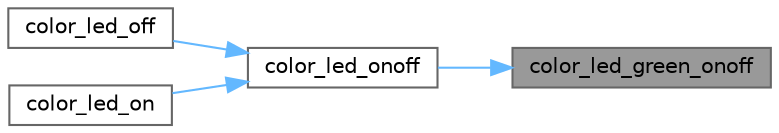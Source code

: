 digraph "color_led_green_onoff"
{
 // LATEX_PDF_SIZE
  bgcolor="transparent";
  edge [fontname=Helvetica,fontsize=10,labelfontname=Helvetica,labelfontsize=10];
  node [fontname=Helvetica,fontsize=10,shape=box,height=0.2,width=0.4];
  rankdir="RL";
  Node1 [id="Node000001",label="color_led_green_onoff",height=0.2,width=0.4,color="gray40", fillcolor="grey60", style="filled", fontcolor="black",tooltip="Switches on/off the green component of color LED 0."];
  Node1 -> Node2 [id="edge1_Node000001_Node000002",dir="back",color="steelblue1",style="solid",tooltip=" "];
  Node2 [id="Node000002",label="color_led_onoff",height=0.2,width=0.4,color="grey40", fillcolor="white", style="filled",URL="$group__LEDS.html#ga17a899bd719b38cfad2b6c69dd75b7ef",tooltip="Switches on/off the red/green/blue components of color LED 0."];
  Node2 -> Node3 [id="edge2_Node000002_Node000003",dir="back",color="steelblue1",style="solid",tooltip=" "];
  Node3 [id="Node000003",label="color_led_off",height=0.2,width=0.4,color="grey40", fillcolor="white", style="filled",URL="$group__LEDS.html#ga3684a353eff418c4a8c4c78511696643",tooltip="Set color LED 0 to black. Same as color_led_onoff(LED_OFF, LED_OFF, LED_OFF)."];
  Node2 -> Node4 [id="edge3_Node000002_Node000004",dir="back",color="steelblue1",style="solid",tooltip=" "];
  Node4 [id="Node000004",label="color_led_on",height=0.2,width=0.4,color="grey40", fillcolor="white", style="filled",URL="$group__LEDS.html#ga666cdfc77d5728bb2e3991314a81dc65",tooltip="Set color LED 0 to white. Same as color_led_onoff(LED_ON, LED_ON, LED_ON)."];
}
